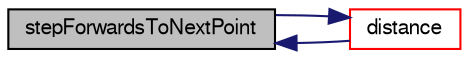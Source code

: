 digraph "stepForwardsToNextPoint"
{
  bgcolor="transparent";
  edge [fontname="FreeSans",fontsize="10",labelfontname="FreeSans",labelfontsize="10"];
  node [fontname="FreeSans",fontsize="10",shape=record];
  rankdir="LR";
  Node77859 [label="stepForwardsToNextPoint",height=0.2,width=0.4,color="black", fillcolor="grey75", style="filled", fontcolor="black"];
  Node77859 -> Node77860 [dir="back",color="midnightblue",fontsize="10",style="solid",fontname="FreeSans"];
  Node77860 [label="distance",height=0.2,width=0.4,color="red",URL="$a21124.html#a0bcfc66141be6a71979dc53e6008198e"];
  Node77860 -> Node77859 [dir="back",color="midnightblue",fontsize="10",style="solid",fontname="FreeSans"];
}
